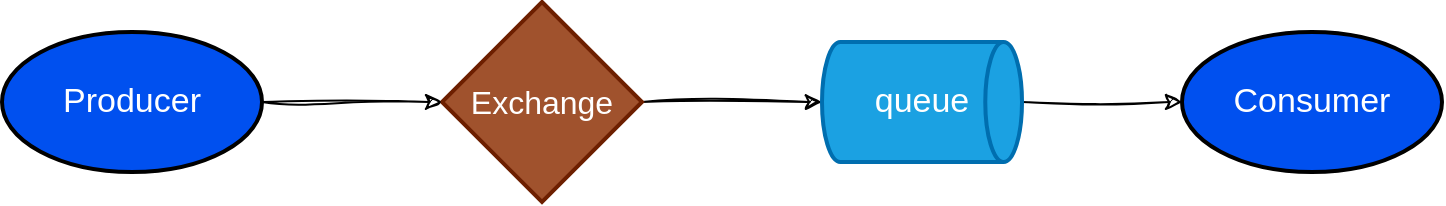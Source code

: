 <mxfile version="21.6.8" type="github">
  <diagram id="C5RBs43oDa-KdzZeNtuy" name="Page-1">
    <mxGraphModel dx="1194" dy="707" grid="1" gridSize="10" guides="1" tooltips="1" connect="1" arrows="1" fold="1" page="1" pageScale="1" pageWidth="827" pageHeight="1169" math="0" shadow="0">
      <root>
        <mxCell id="WIyWlLk6GJQsqaUBKTNV-0" />
        <mxCell id="WIyWlLk6GJQsqaUBKTNV-1" parent="WIyWlLk6GJQsqaUBKTNV-0" />
        <mxCell id="gHbJbS-nt0ZS50awfpXN-0" style="edgeStyle=orthogonalEdgeStyle;rounded=0;orthogonalLoop=1;jettySize=auto;html=1;entryX=0;entryY=0.5;entryDx=0;entryDy=0;entryPerimeter=0;labelBackgroundColor=#000000;sketch=1;curveFitting=1;jiggle=2;" edge="1" parent="WIyWlLk6GJQsqaUBKTNV-1" source="gHbJbS-nt0ZS50awfpXN-1" target="gHbJbS-nt0ZS50awfpXN-3">
          <mxGeometry relative="1" as="geometry" />
        </mxCell>
        <mxCell id="gHbJbS-nt0ZS50awfpXN-1" value="Exchange" style="strokeWidth=2;html=1;shape=mxgraph.flowchart.decision;whiteSpace=wrap;fillColor=#a0522d;strokeColor=#6D1F00;fontColor=#ffffff;fontSize=16;rounded=0;" vertex="1" parent="WIyWlLk6GJQsqaUBKTNV-1">
          <mxGeometry x="250" y="50" width="100" height="100" as="geometry" />
        </mxCell>
        <mxCell id="gHbJbS-nt0ZS50awfpXN-2" style="edgeStyle=orthogonalEdgeStyle;rounded=0;orthogonalLoop=1;jettySize=auto;html=1;entryX=0;entryY=0.5;entryDx=0;entryDy=0;entryPerimeter=0;labelBackgroundColor=#000000;sketch=1;curveFitting=1;jiggle=2;" edge="1" parent="WIyWlLk6GJQsqaUBKTNV-1" source="gHbJbS-nt0ZS50awfpXN-3" target="gHbJbS-nt0ZS50awfpXN-6">
          <mxGeometry relative="1" as="geometry" />
        </mxCell>
        <mxCell id="gHbJbS-nt0ZS50awfpXN-3" value="queue" style="strokeWidth=2;html=1;shape=mxgraph.flowchart.direct_data;whiteSpace=wrap;fillColor=#1ba1e2;fontColor=#ffffff;strokeColor=#006EAF;fontSize=17;rounded=0;" vertex="1" parent="WIyWlLk6GJQsqaUBKTNV-1">
          <mxGeometry x="440" y="70" width="100" height="60" as="geometry" />
        </mxCell>
        <mxCell id="gHbJbS-nt0ZS50awfpXN-4" style="edgeStyle=orthogonalEdgeStyle;rounded=0;orthogonalLoop=1;jettySize=auto;html=1;labelBackgroundColor=#000000;sketch=1;curveFitting=1;jiggle=2;" edge="1" parent="WIyWlLk6GJQsqaUBKTNV-1" source="gHbJbS-nt0ZS50awfpXN-5" target="gHbJbS-nt0ZS50awfpXN-1">
          <mxGeometry relative="1" as="geometry" />
        </mxCell>
        <mxCell id="gHbJbS-nt0ZS50awfpXN-5" value="Producer" style="strokeWidth=2;html=1;shape=mxgraph.flowchart.start_1;whiteSpace=wrap;fillColor=#0050ef;strokeColor=default;fontColor=#ffffff;fontSize=17;rounded=0;" vertex="1" parent="WIyWlLk6GJQsqaUBKTNV-1">
          <mxGeometry x="30" y="65" width="130" height="70" as="geometry" />
        </mxCell>
        <mxCell id="gHbJbS-nt0ZS50awfpXN-6" value="Consumer" style="strokeWidth=2;html=1;shape=mxgraph.flowchart.start_1;whiteSpace=wrap;fillColor=#0050ef;strokeColor=default;fontColor=#ffffff;fontSize=17;rounded=0;" vertex="1" parent="WIyWlLk6GJQsqaUBKTNV-1">
          <mxGeometry x="620" y="65" width="130" height="70" as="geometry" />
        </mxCell>
      </root>
    </mxGraphModel>
  </diagram>
</mxfile>
